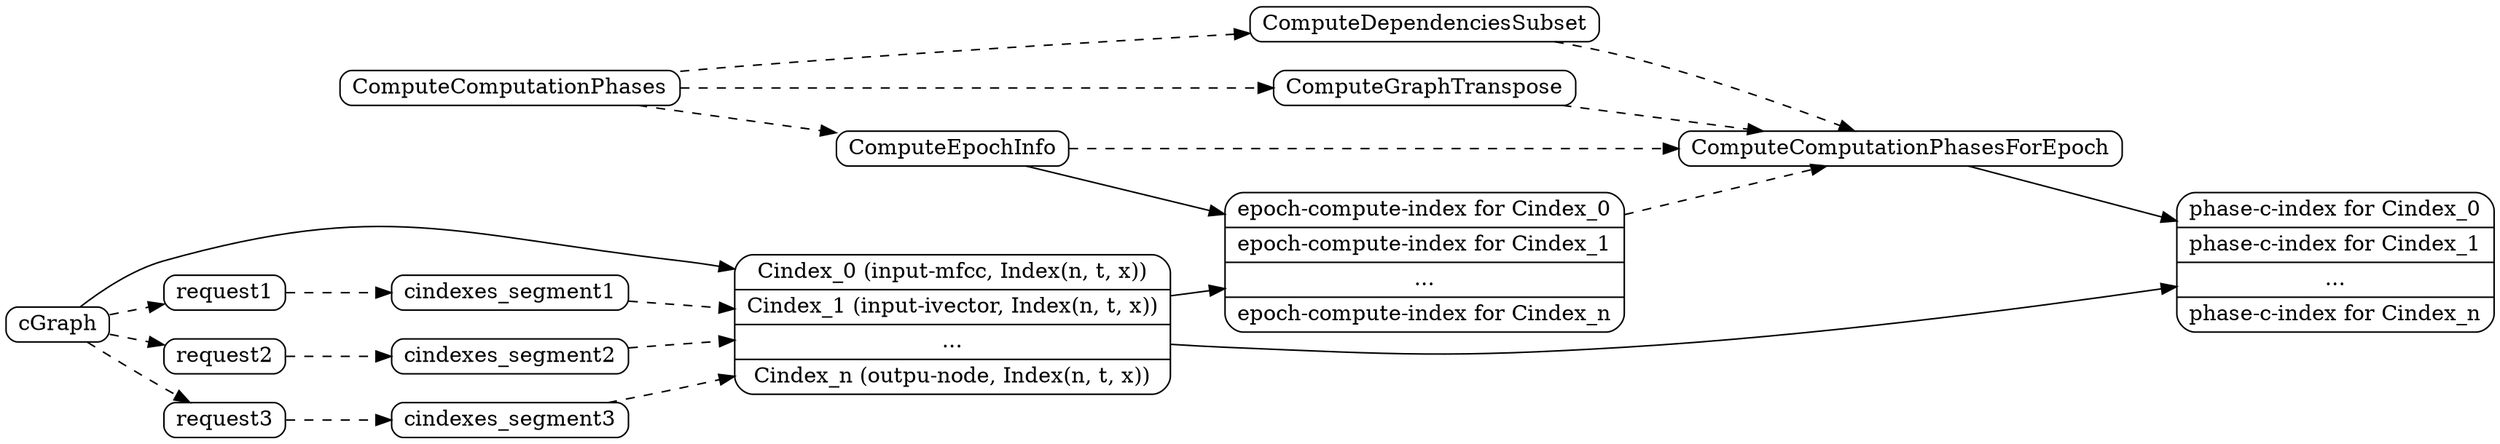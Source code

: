 digraph ComputePhases{
        rankdir=LR
        node[shape=Mrecord, width=.1, height=.1]

        subgraph computePhaseFunc{
                edge[style=dashed]
                edge[style=dotted]
                edge[style=filled]
                edge[style=dashed]
                ComputeComputationPhases -> ComputeEpochInfo -> ComputeComputationPhasesForEpoch
                ComputeComputationPhases -> ComputeDependenciesSubset -> ComputeComputationPhasesForEpoch
                ComputeComputationPhases -> ComputeGraphTranspose -> ComputeComputationPhasesForEpoch
        }

        ComputeEpochInfo -> epoch
        ComputeComputationPhasesForEpoch -> phase
        epoch -> ComputeComputationPhasesForEpoch[style=dashed]


        cGraph -> request1[style=dashed]
        cGraph -> request2[style=dashed]
        cGraph -> request3[style=dashed]
        cGraph -> cindexes

        request1 -> cindexes_segment1[style=dashed]
        request2 -> cindexes_segment2[style=dashed]
        request3 -> cindexes_segment3[style=dashed]

        cindexes_segment1 -> cindexes[style=dashed]
        cindexes_segment2 -> cindexes[style=dashed]
        cindexes_segment3 -> cindexes[style=dashed]

        cindexes[label="Cindex_0 (input-mfcc, Index(n, t, x)) | Cindex_1 (input-ivector, Index(n, t, x)) | ... |Cindex_n (outpu-node, Index(n, t, x))"]

        cindexes -> epoch
        epoch[label="epoch-compute-index for Cindex_0 | epoch-compute-index for Cindex_1 | ... | epoch-compute-index for Cindex_n"]
        cindexes -> phase
        phase[label="phase-c-index for Cindex_0 | phase-c-index for Cindex_1 | ... | phase-c-index for Cindex_n"]



        
}
